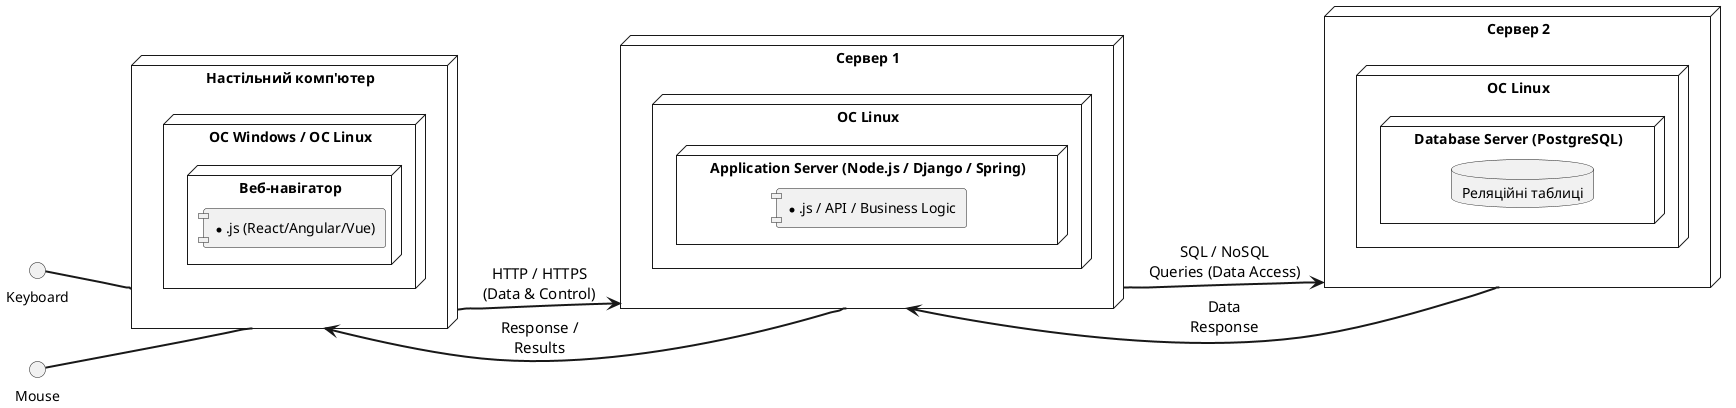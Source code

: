 @startuml
left to right direction
skinparam ArrowFontSize 15
skinparam ArrowFontColor Black
skinparam ArrowThickness 2
skinparam componentStyle uml1

node "Настільний комп'ютер" as Desktop {
  node "OC Windows / OC Linux" as OS_Desktop {
    node "Веб-навігатор" as Browser {
      component [*.js (React/Angular/Vue)]
    }
  }
}

interface Keyboard 

interface Mouse 

  Keyboard -- Desktop
  Mouse -- Desktop

node "Сервер 1" as Server1 {
  node "OC Linux" as OS_Server1 {
    node "Application Server (Node.js / Django / Spring)" as AppServer {
       component [*.js / API / Business Logic]
    }
  }
}

node "Сервер 2" as Server2 {
  node "OC Linux" as OS_Server2 {
    node "Database Server (PostgreSQL)" as DBServer {
       database "Реляційні таблиці"
    }
  }
}

Desktop --> Server1 : HTTP / HTTPS\n(Data & Control)
Server1 --> Server2 : SQL / NoSQL\nQueries (Data Access)
Server2 --> Server1 : Data\nResponse
Server1 --> Desktop : Response /\nResults
@enduml
